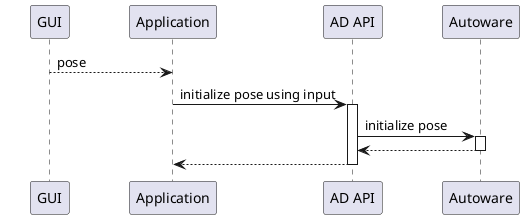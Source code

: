 @startuml

skinparam ParticipantPadding 25
participant "GUI" as gui
participant "Application" as system
participant "AD API" as api
participant "Autoware" as autoware

gui --> system: pose
system -> api ++: initialize pose using input
api -> autoware ++: initialize pose
return
return

@enduml
